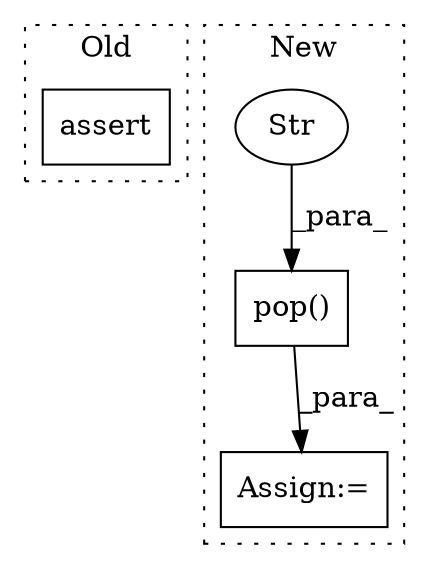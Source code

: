 digraph G {
subgraph cluster0 {
1 [label="assert" a="65" s="4125" l="7" shape="box"];
label = "Old";
style="dotted";
}
subgraph cluster1 {
2 [label="pop()" a="75" s="6415,6440" l="11,1" shape="box"];
3 [label="Str" a="66" s="6426" l="9" shape="ellipse"];
4 [label="Assign:=" a="68" s="6412" l="3" shape="box"];
label = "New";
style="dotted";
}
2 -> 4 [label="_para_"];
3 -> 2 [label="_para_"];
}